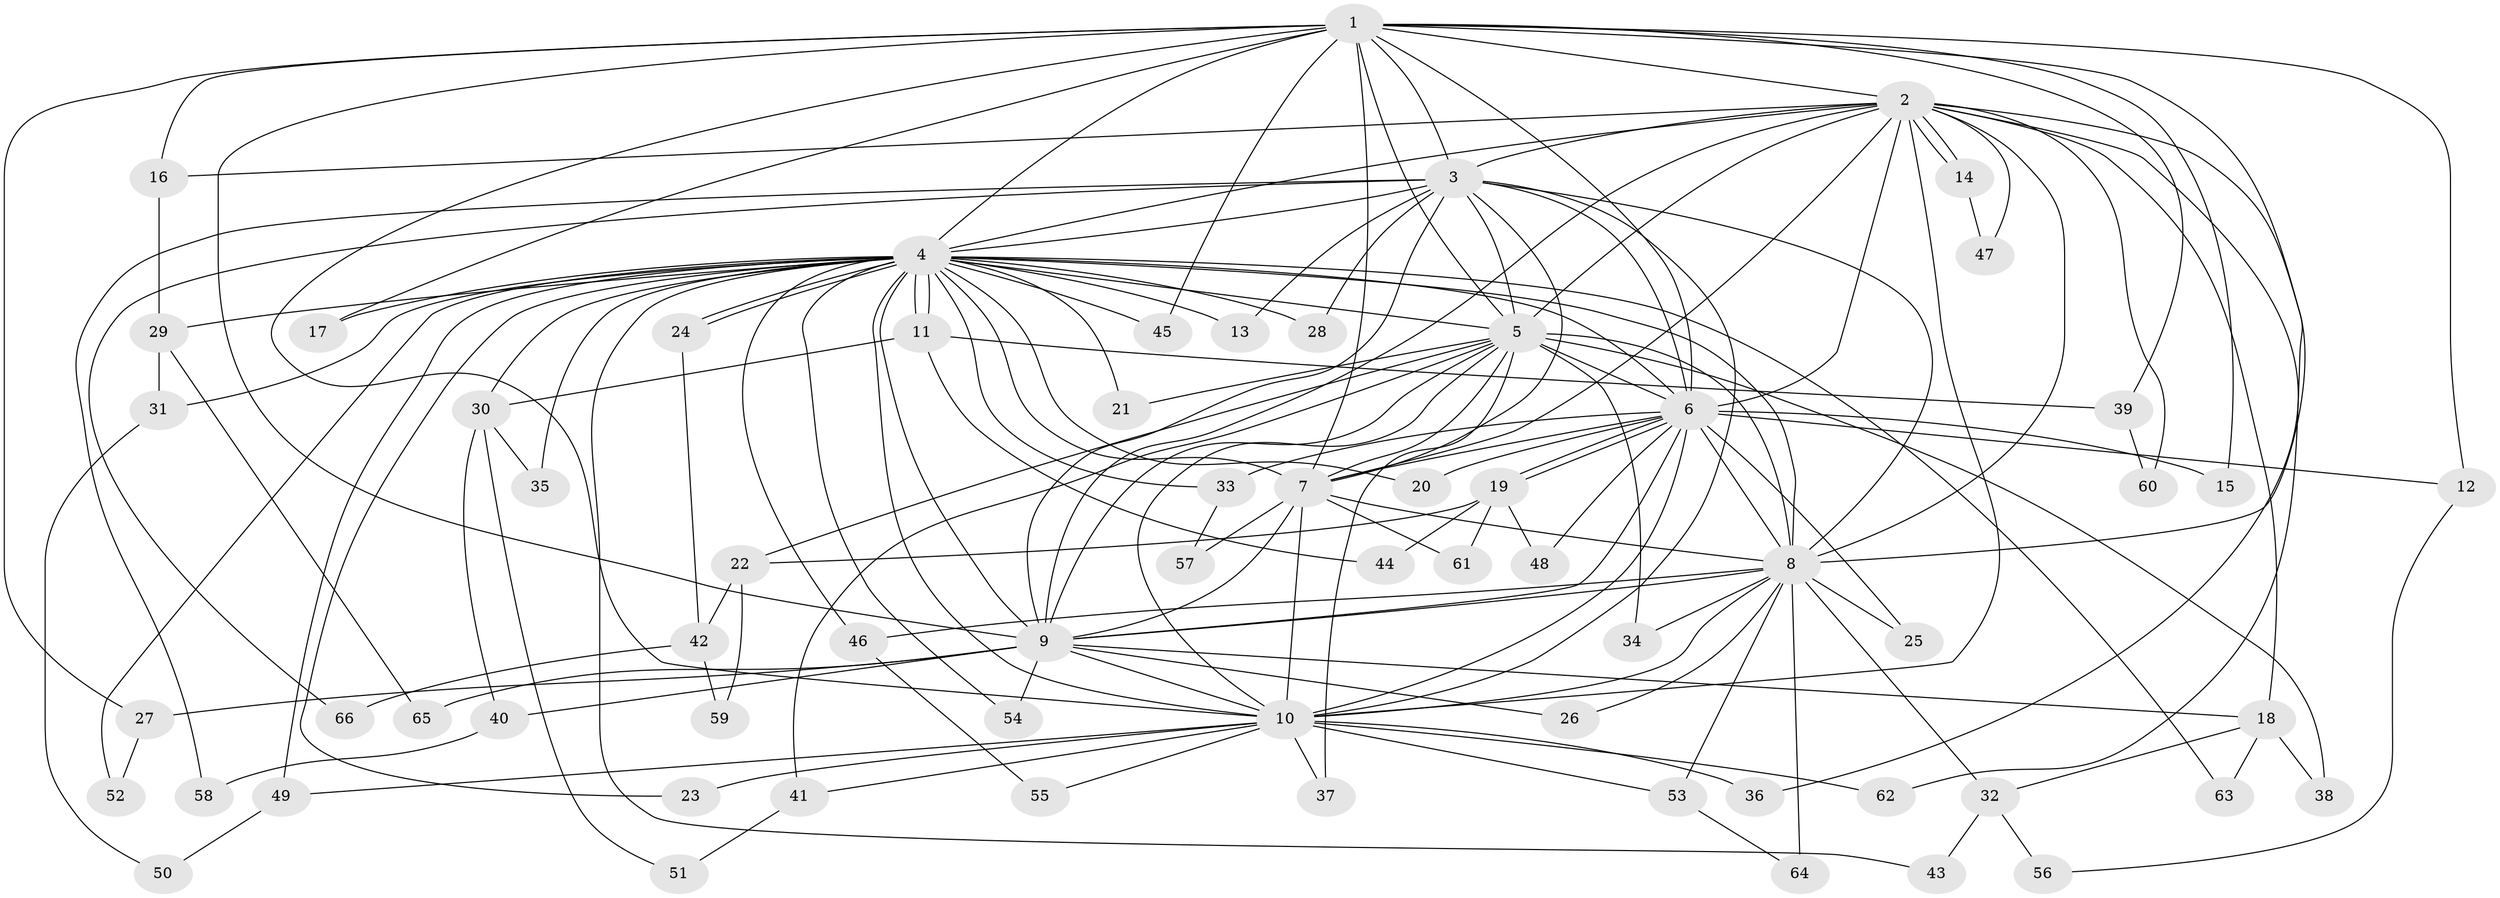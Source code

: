 // Generated by graph-tools (version 1.1) at 2025/45/03/09/25 04:45:28]
// undirected, 66 vertices, 157 edges
graph export_dot {
graph [start="1"]
  node [color=gray90,style=filled];
  1;
  2;
  3;
  4;
  5;
  6;
  7;
  8;
  9;
  10;
  11;
  12;
  13;
  14;
  15;
  16;
  17;
  18;
  19;
  20;
  21;
  22;
  23;
  24;
  25;
  26;
  27;
  28;
  29;
  30;
  31;
  32;
  33;
  34;
  35;
  36;
  37;
  38;
  39;
  40;
  41;
  42;
  43;
  44;
  45;
  46;
  47;
  48;
  49;
  50;
  51;
  52;
  53;
  54;
  55;
  56;
  57;
  58;
  59;
  60;
  61;
  62;
  63;
  64;
  65;
  66;
  1 -- 2;
  1 -- 3;
  1 -- 4;
  1 -- 5;
  1 -- 6;
  1 -- 7;
  1 -- 8;
  1 -- 9;
  1 -- 10;
  1 -- 12;
  1 -- 15;
  1 -- 16;
  1 -- 17;
  1 -- 27;
  1 -- 39;
  1 -- 45;
  2 -- 3;
  2 -- 4;
  2 -- 5;
  2 -- 6;
  2 -- 7;
  2 -- 8;
  2 -- 9;
  2 -- 10;
  2 -- 14;
  2 -- 14;
  2 -- 16;
  2 -- 18;
  2 -- 36;
  2 -- 47;
  2 -- 60;
  2 -- 62;
  3 -- 4;
  3 -- 5;
  3 -- 6;
  3 -- 7;
  3 -- 8;
  3 -- 9;
  3 -- 10;
  3 -- 13;
  3 -- 28;
  3 -- 58;
  3 -- 66;
  4 -- 5;
  4 -- 6;
  4 -- 7;
  4 -- 8;
  4 -- 9;
  4 -- 10;
  4 -- 11;
  4 -- 11;
  4 -- 13;
  4 -- 17;
  4 -- 20;
  4 -- 21;
  4 -- 23;
  4 -- 24;
  4 -- 24;
  4 -- 28;
  4 -- 29;
  4 -- 30;
  4 -- 31;
  4 -- 33;
  4 -- 35;
  4 -- 43;
  4 -- 45;
  4 -- 46;
  4 -- 49;
  4 -- 52;
  4 -- 54;
  4 -- 63;
  5 -- 6;
  5 -- 7;
  5 -- 8;
  5 -- 9;
  5 -- 10;
  5 -- 21;
  5 -- 22;
  5 -- 34;
  5 -- 37;
  5 -- 38;
  5 -- 41;
  6 -- 7;
  6 -- 8;
  6 -- 9;
  6 -- 10;
  6 -- 12;
  6 -- 15;
  6 -- 19;
  6 -- 19;
  6 -- 20;
  6 -- 25;
  6 -- 33;
  6 -- 48;
  7 -- 8;
  7 -- 9;
  7 -- 10;
  7 -- 57;
  7 -- 61;
  8 -- 9;
  8 -- 10;
  8 -- 25;
  8 -- 26;
  8 -- 32;
  8 -- 34;
  8 -- 46;
  8 -- 53;
  8 -- 64;
  9 -- 10;
  9 -- 18;
  9 -- 26;
  9 -- 27;
  9 -- 40;
  9 -- 54;
  9 -- 65;
  10 -- 23;
  10 -- 36;
  10 -- 37;
  10 -- 41;
  10 -- 49;
  10 -- 53;
  10 -- 55;
  10 -- 62;
  11 -- 30;
  11 -- 39;
  11 -- 44;
  12 -- 56;
  14 -- 47;
  16 -- 29;
  18 -- 32;
  18 -- 38;
  18 -- 63;
  19 -- 22;
  19 -- 44;
  19 -- 48;
  19 -- 61;
  22 -- 42;
  22 -- 59;
  24 -- 42;
  27 -- 52;
  29 -- 31;
  29 -- 65;
  30 -- 35;
  30 -- 40;
  30 -- 51;
  31 -- 50;
  32 -- 43;
  32 -- 56;
  33 -- 57;
  39 -- 60;
  40 -- 58;
  41 -- 51;
  42 -- 59;
  42 -- 66;
  46 -- 55;
  49 -- 50;
  53 -- 64;
}
